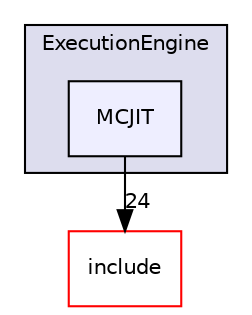 digraph "lib/ExecutionEngine/MCJIT" {
  bgcolor=transparent;
  compound=true
  node [ fontsize="10", fontname="Helvetica"];
  edge [ labelfontsize="10", labelfontname="Helvetica"];
  subgraph clusterdir_9ff4c6dc1720636682ab045c894e9bc5 {
    graph [ bgcolor="#ddddee", pencolor="black", label="ExecutionEngine" fontname="Helvetica", fontsize="10", URL="dir_9ff4c6dc1720636682ab045c894e9bc5.html"]
  dir_f6bf5a9059ffffaa95dc7b2d70a6f1d4 [shape=box, label="MCJIT", style="filled", fillcolor="#eeeeff", pencolor="black", URL="dir_f6bf5a9059ffffaa95dc7b2d70a6f1d4.html"];
  }
  dir_d44c64559bbebec7f509842c48db8b23 [shape=box label="include" color="red" URL="dir_d44c64559bbebec7f509842c48db8b23.html"];
  dir_f6bf5a9059ffffaa95dc7b2d70a6f1d4->dir_d44c64559bbebec7f509842c48db8b23 [headlabel="24", labeldistance=1.5 headhref="dir_000060_000001.html"];
}
